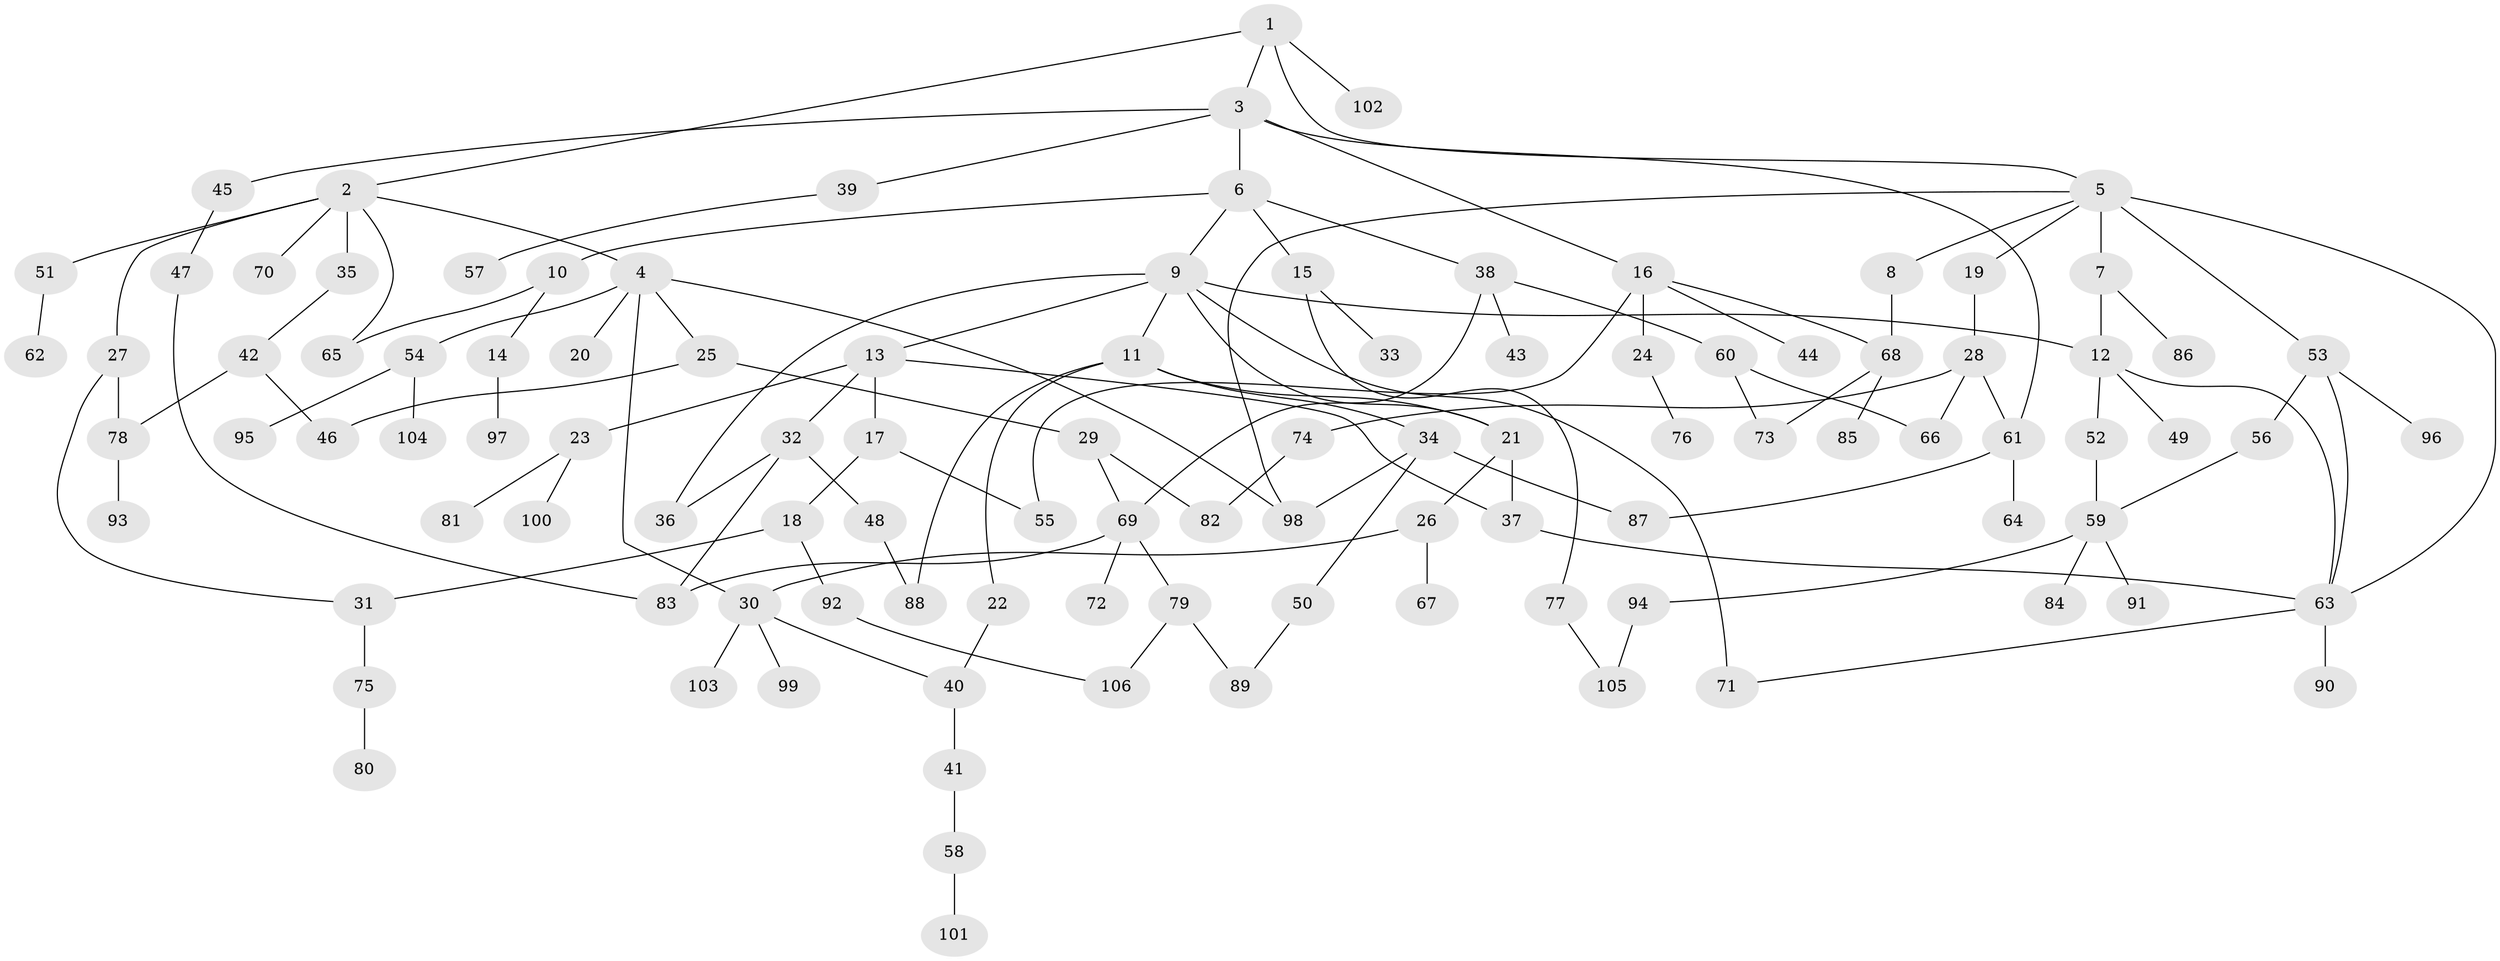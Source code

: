 // coarse degree distribution, {2: 0.24528301886792453, 7: 0.018867924528301886, 3: 0.2830188679245283, 4: 0.11320754716981132, 9: 0.018867924528301886, 6: 0.07547169811320754, 5: 0.07547169811320754, 1: 0.16981132075471697}
// Generated by graph-tools (version 1.1) at 2025/36/03/04/25 23:36:05]
// undirected, 106 vertices, 136 edges
graph export_dot {
  node [color=gray90,style=filled];
  1;
  2;
  3;
  4;
  5;
  6;
  7;
  8;
  9;
  10;
  11;
  12;
  13;
  14;
  15;
  16;
  17;
  18;
  19;
  20;
  21;
  22;
  23;
  24;
  25;
  26;
  27;
  28;
  29;
  30;
  31;
  32;
  33;
  34;
  35;
  36;
  37;
  38;
  39;
  40;
  41;
  42;
  43;
  44;
  45;
  46;
  47;
  48;
  49;
  50;
  51;
  52;
  53;
  54;
  55;
  56;
  57;
  58;
  59;
  60;
  61;
  62;
  63;
  64;
  65;
  66;
  67;
  68;
  69;
  70;
  71;
  72;
  73;
  74;
  75;
  76;
  77;
  78;
  79;
  80;
  81;
  82;
  83;
  84;
  85;
  86;
  87;
  88;
  89;
  90;
  91;
  92;
  93;
  94;
  95;
  96;
  97;
  98;
  99;
  100;
  101;
  102;
  103;
  104;
  105;
  106;
  1 -- 2;
  1 -- 3;
  1 -- 5;
  1 -- 102;
  2 -- 4;
  2 -- 27;
  2 -- 35;
  2 -- 51;
  2 -- 70;
  2 -- 65;
  3 -- 6;
  3 -- 16;
  3 -- 39;
  3 -- 45;
  3 -- 61;
  4 -- 20;
  4 -- 25;
  4 -- 30;
  4 -- 54;
  4 -- 98;
  5 -- 7;
  5 -- 8;
  5 -- 19;
  5 -- 53;
  5 -- 98;
  5 -- 63;
  6 -- 9;
  6 -- 10;
  6 -- 15;
  6 -- 38;
  7 -- 12;
  7 -- 86;
  8 -- 68;
  9 -- 11;
  9 -- 13;
  9 -- 21;
  9 -- 36;
  9 -- 71;
  9 -- 12;
  10 -- 14;
  10 -- 65;
  11 -- 22;
  11 -- 34;
  11 -- 88;
  11 -- 21;
  12 -- 49;
  12 -- 52;
  12 -- 63;
  13 -- 17;
  13 -- 23;
  13 -- 32;
  13 -- 37;
  14 -- 97;
  15 -- 33;
  15 -- 77;
  16 -- 24;
  16 -- 44;
  16 -- 55;
  16 -- 68;
  17 -- 18;
  17 -- 55;
  18 -- 31;
  18 -- 92;
  19 -- 28;
  21 -- 26;
  21 -- 37;
  22 -- 40;
  23 -- 81;
  23 -- 100;
  24 -- 76;
  25 -- 29;
  25 -- 46;
  26 -- 67;
  26 -- 30;
  27 -- 78;
  27 -- 31;
  28 -- 74;
  28 -- 66;
  28 -- 61;
  29 -- 82;
  29 -- 69;
  30 -- 99;
  30 -- 103;
  30 -- 40;
  31 -- 75;
  32 -- 48;
  32 -- 83;
  32 -- 36;
  34 -- 50;
  34 -- 87;
  34 -- 98;
  35 -- 42;
  37 -- 63;
  38 -- 43;
  38 -- 60;
  38 -- 69;
  39 -- 57;
  40 -- 41;
  41 -- 58;
  42 -- 78;
  42 -- 46;
  45 -- 47;
  47 -- 83;
  48 -- 88;
  50 -- 89;
  51 -- 62;
  52 -- 59;
  53 -- 56;
  53 -- 96;
  53 -- 63;
  54 -- 95;
  54 -- 104;
  56 -- 59;
  58 -- 101;
  59 -- 84;
  59 -- 91;
  59 -- 94;
  60 -- 66;
  60 -- 73;
  61 -- 64;
  61 -- 87;
  63 -- 71;
  63 -- 90;
  68 -- 85;
  68 -- 73;
  69 -- 72;
  69 -- 79;
  69 -- 83;
  74 -- 82;
  75 -- 80;
  77 -- 105;
  78 -- 93;
  79 -- 89;
  79 -- 106;
  92 -- 106;
  94 -- 105;
}
